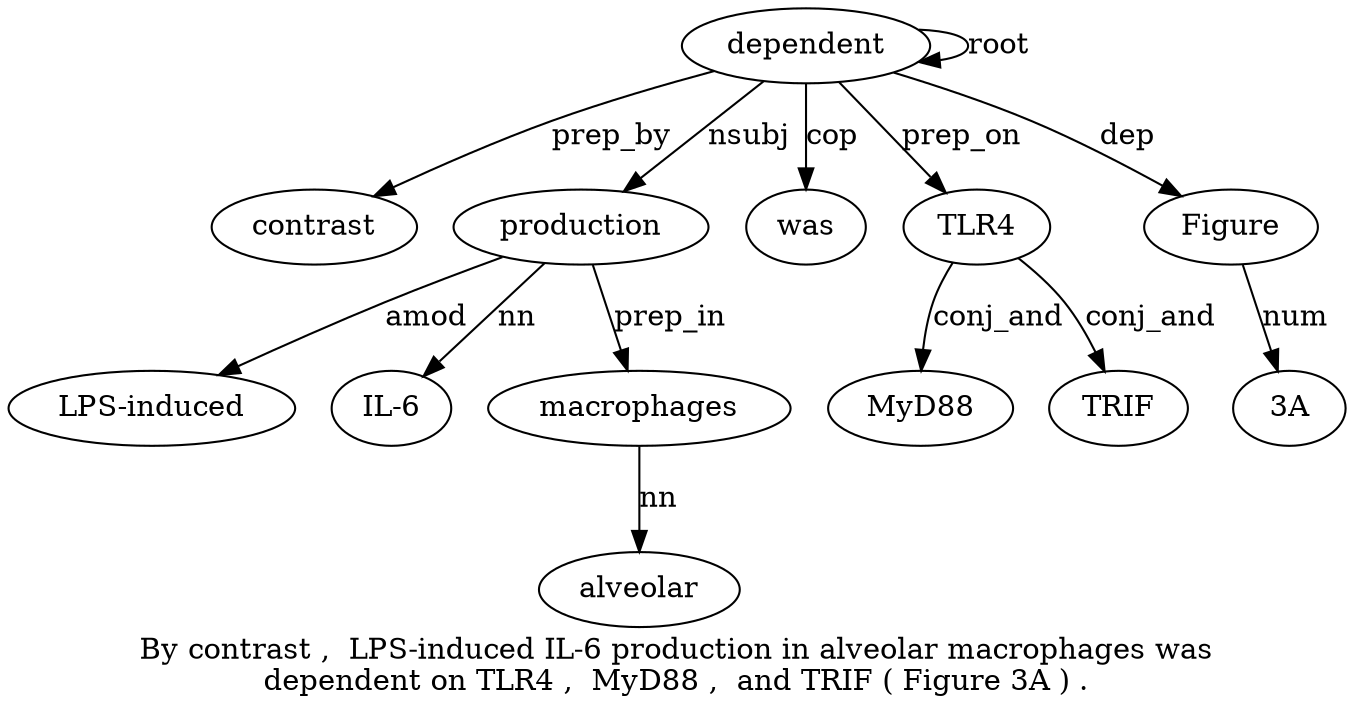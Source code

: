 digraph "By contrast ,  LPS-induced IL-6 production in alveolar macrophages was dependent on TLR4 ,  MyD88 ,  and TRIF ( Figure 3A ) ." {
label="By contrast ,  LPS-induced IL-6 production in alveolar macrophages was
dependent on TLR4 ,  MyD88 ,  and TRIF ( Figure 3A ) .";
dependent11 [style=filled, fillcolor=white, label=dependent];
contrast2 [style=filled, fillcolor=white, label=contrast];
dependent11 -> contrast2  [label=prep_by];
production6 [style=filled, fillcolor=white, label=production];
"LPS-induced4" [style=filled, fillcolor=white, label="LPS-induced"];
production6 -> "LPS-induced4"  [label=amod];
"IL-65" [style=filled, fillcolor=white, label="IL-6"];
production6 -> "IL-65"  [label=nn];
dependent11 -> production6  [label=nsubj];
macrophages9 [style=filled, fillcolor=white, label=macrophages];
alveolar8 [style=filled, fillcolor=white, label=alveolar];
macrophages9 -> alveolar8  [label=nn];
production6 -> macrophages9  [label=prep_in];
was10 [style=filled, fillcolor=white, label=was];
dependent11 -> was10  [label=cop];
dependent11 -> dependent11  [label=root];
TLR413 [style=filled, fillcolor=white, label=TLR4];
dependent11 -> TLR413  [label=prep_on];
MyD8815 [style=filled, fillcolor=white, label=MyD88];
TLR413 -> MyD8815  [label=conj_and];
TRIF18 [style=filled, fillcolor=white, label=TRIF];
TLR413 -> TRIF18  [label=conj_and];
Figure20 [style=filled, fillcolor=white, label=Figure];
dependent11 -> Figure20  [label=dep];
"3A21" [style=filled, fillcolor=white, label="3A"];
Figure20 -> "3A21"  [label=num];
}
